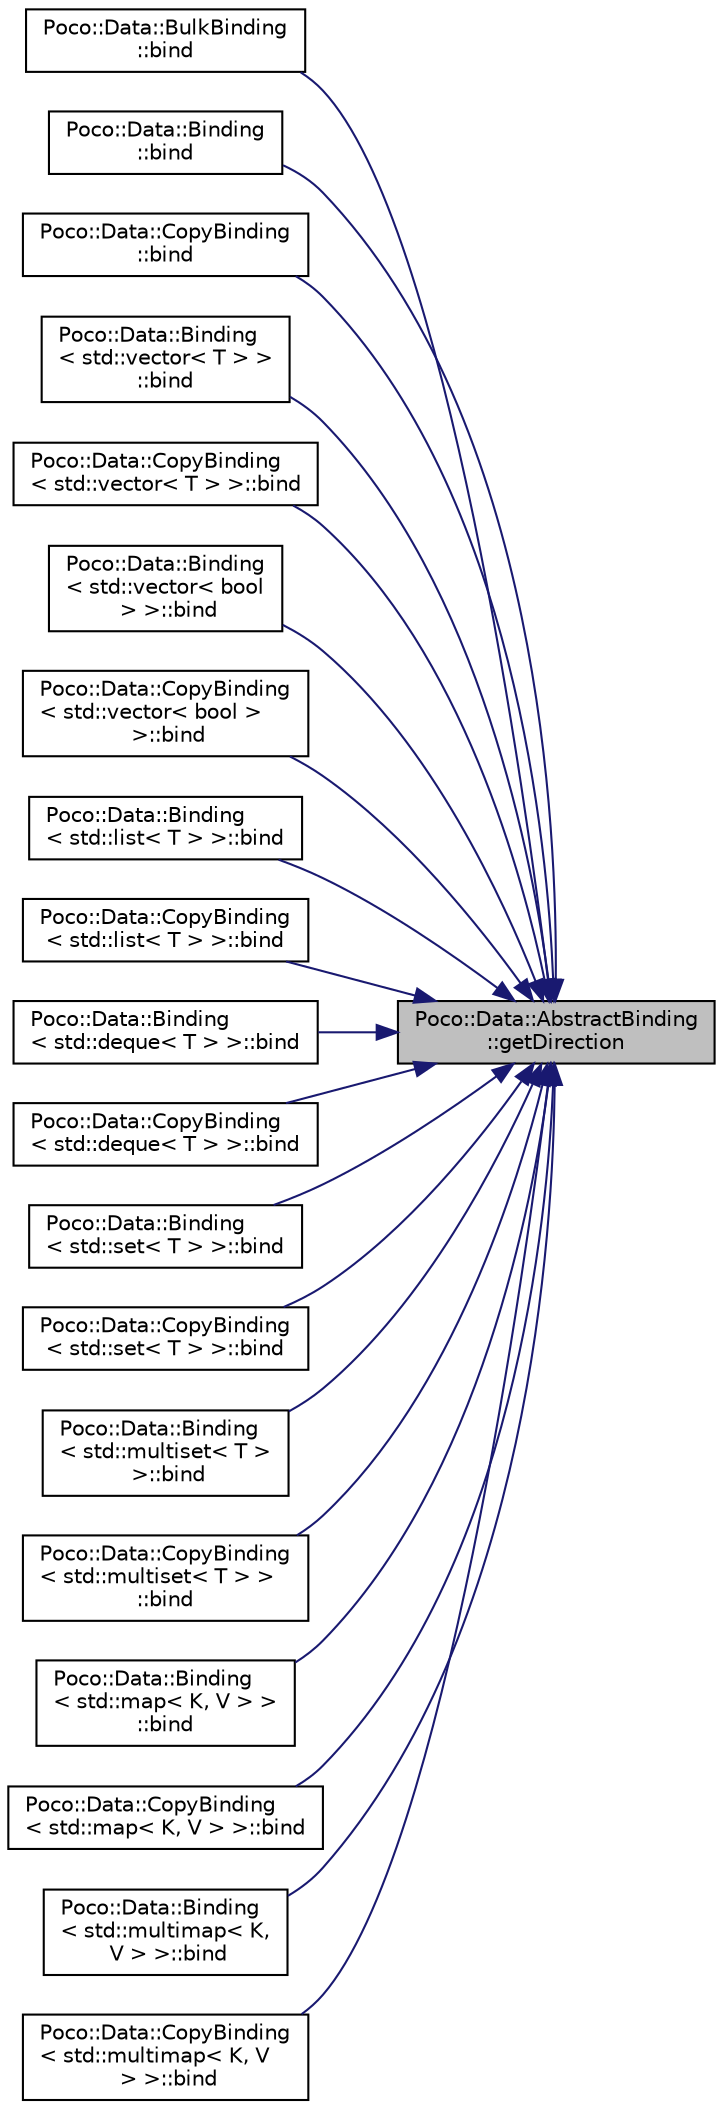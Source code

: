 digraph "Poco::Data::AbstractBinding::getDirection"
{
 // LATEX_PDF_SIZE
  edge [fontname="Helvetica",fontsize="10",labelfontname="Helvetica",labelfontsize="10"];
  node [fontname="Helvetica",fontsize="10",shape=record];
  rankdir="RL";
  Node1 [label="Poco::Data::AbstractBinding\l::getDirection",height=0.2,width=0.4,color="black", fillcolor="grey75", style="filled", fontcolor="black",tooltip="Allows a binding to be reused."];
  Node1 -> Node2 [dir="back",color="midnightblue",fontsize="10",style="solid"];
  Node2 [label="Poco::Data::BulkBinding\l::bind",height=0.2,width=0.4,color="black", fillcolor="white", style="filled",URL="$classPoco_1_1Data_1_1BulkBinding.html#a7b66e480db381c67bc95c5ffbd542822",tooltip="Returns true if we have enough data to bind."];
  Node1 -> Node3 [dir="back",color="midnightblue",fontsize="10",style="solid"];
  Node3 [label="Poco::Data::Binding\l::bind",height=0.2,width=0.4,color="black", fillcolor="white", style="filled",URL="$classPoco_1_1Data_1_1Binding.html#a7c2d57ffe5c89d0bf2df87bafea0ed6f",tooltip="Returns true if we have enough data to bind."];
  Node1 -> Node4 [dir="back",color="midnightblue",fontsize="10",style="solid"];
  Node4 [label="Poco::Data::CopyBinding\l::bind",height=0.2,width=0.4,color="black", fillcolor="white", style="filled",URL="$classPoco_1_1Data_1_1CopyBinding.html#a3e47255af9c305936fc4ab5943ac0ee2",tooltip="Returns true if we have enough data to bind."];
  Node1 -> Node5 [dir="back",color="midnightblue",fontsize="10",style="solid"];
  Node5 [label="Poco::Data::Binding\l\< std::vector\< T \> \>\l::bind",height=0.2,width=0.4,color="black", fillcolor="white", style="filled",URL="$classPoco_1_1Data_1_1Binding_3_01std_1_1vector_3_01T_01_4_01_4.html#afc735371aae77478c0c6ff23e899b8ba",tooltip="Returns true if we have enough data to bind."];
  Node1 -> Node6 [dir="back",color="midnightblue",fontsize="10",style="solid"];
  Node6 [label="Poco::Data::CopyBinding\l\< std::vector\< T \> \>::bind",height=0.2,width=0.4,color="black", fillcolor="white", style="filled",URL="$classPoco_1_1Data_1_1CopyBinding_3_01std_1_1vector_3_01T_01_4_01_4.html#add28429ae3f2d7ef9365ab348c154a95",tooltip="Returns true if we have enough data to bind."];
  Node1 -> Node7 [dir="back",color="midnightblue",fontsize="10",style="solid"];
  Node7 [label="Poco::Data::Binding\l\< std::vector\< bool\l \> \>::bind",height=0.2,width=0.4,color="black", fillcolor="white", style="filled",URL="$classPoco_1_1Data_1_1Binding_3_01std_1_1vector_3_01bool_01_4_01_4.html#af4a679d014ea40620e32b692d44588e6",tooltip="Returns true if we have enough data to bind."];
  Node1 -> Node8 [dir="back",color="midnightblue",fontsize="10",style="solid"];
  Node8 [label="Poco::Data::CopyBinding\l\< std::vector\< bool \>\l \>::bind",height=0.2,width=0.4,color="black", fillcolor="white", style="filled",URL="$classPoco_1_1Data_1_1CopyBinding_3_01std_1_1vector_3_01bool_01_4_01_4.html#aa2430798ff17c654ba00d16a6ad93139",tooltip="Returns true if we have enough data to bind."];
  Node1 -> Node9 [dir="back",color="midnightblue",fontsize="10",style="solid"];
  Node9 [label="Poco::Data::Binding\l\< std::list\< T \> \>::bind",height=0.2,width=0.4,color="black", fillcolor="white", style="filled",URL="$classPoco_1_1Data_1_1Binding_3_01std_1_1list_3_01T_01_4_01_4.html#af9eaf9924e4053842ee955f6d3409f20",tooltip="Returns true if we have enough data to bind."];
  Node1 -> Node10 [dir="back",color="midnightblue",fontsize="10",style="solid"];
  Node10 [label="Poco::Data::CopyBinding\l\< std::list\< T \> \>::bind",height=0.2,width=0.4,color="black", fillcolor="white", style="filled",URL="$classPoco_1_1Data_1_1CopyBinding_3_01std_1_1list_3_01T_01_4_01_4.html#aaf46083ec796aa55bb753c984dcd516e",tooltip="Returns true if we have enough data to bind."];
  Node1 -> Node11 [dir="back",color="midnightblue",fontsize="10",style="solid"];
  Node11 [label="Poco::Data::Binding\l\< std::deque\< T \> \>::bind",height=0.2,width=0.4,color="black", fillcolor="white", style="filled",URL="$classPoco_1_1Data_1_1Binding_3_01std_1_1deque_3_01T_01_4_01_4.html#a4894ca248c2ef71d98282a34aa1465ab",tooltip="Returns true if we have enough data to bind."];
  Node1 -> Node12 [dir="back",color="midnightblue",fontsize="10",style="solid"];
  Node12 [label="Poco::Data::CopyBinding\l\< std::deque\< T \> \>::bind",height=0.2,width=0.4,color="black", fillcolor="white", style="filled",URL="$classPoco_1_1Data_1_1CopyBinding_3_01std_1_1deque_3_01T_01_4_01_4.html#aa7449662dbac2e8041e1f9b8ee5a9f3d",tooltip="Returns true if we have enough data to bind."];
  Node1 -> Node13 [dir="back",color="midnightblue",fontsize="10",style="solid"];
  Node13 [label="Poco::Data::Binding\l\< std::set\< T \> \>::bind",height=0.2,width=0.4,color="black", fillcolor="white", style="filled",URL="$classPoco_1_1Data_1_1Binding_3_01std_1_1set_3_01T_01_4_01_4.html#a6fce3bf87c252eea0682a9f5a80fd85f",tooltip="Returns true if we have enough data to bind."];
  Node1 -> Node14 [dir="back",color="midnightblue",fontsize="10",style="solid"];
  Node14 [label="Poco::Data::CopyBinding\l\< std::set\< T \> \>::bind",height=0.2,width=0.4,color="black", fillcolor="white", style="filled",URL="$classPoco_1_1Data_1_1CopyBinding_3_01std_1_1set_3_01T_01_4_01_4.html#a79b5e0127bed85c371a215f938c50ef8",tooltip="Returns true if we have enough data to bind."];
  Node1 -> Node15 [dir="back",color="midnightblue",fontsize="10",style="solid"];
  Node15 [label="Poco::Data::Binding\l\< std::multiset\< T \>\l \>::bind",height=0.2,width=0.4,color="black", fillcolor="white", style="filled",URL="$classPoco_1_1Data_1_1Binding_3_01std_1_1multiset_3_01T_01_4_01_4.html#ad2f61f7564b1a3939558610df7d237b5",tooltip="Returns true if we have enough data to bind."];
  Node1 -> Node16 [dir="back",color="midnightblue",fontsize="10",style="solid"];
  Node16 [label="Poco::Data::CopyBinding\l\< std::multiset\< T \> \>\l::bind",height=0.2,width=0.4,color="black", fillcolor="white", style="filled",URL="$classPoco_1_1Data_1_1CopyBinding_3_01std_1_1multiset_3_01T_01_4_01_4.html#a48269597b0c4401e72b986135c9be97d",tooltip="Returns true if we have enough data to bind."];
  Node1 -> Node17 [dir="back",color="midnightblue",fontsize="10",style="solid"];
  Node17 [label="Poco::Data::Binding\l\< std::map\< K, V \> \>\l::bind",height=0.2,width=0.4,color="black", fillcolor="white", style="filled",URL="$classPoco_1_1Data_1_1Binding_3_01std_1_1map_3_01K_00_01V_01_4_01_4.html#a0b622fcf9f09ae4d294eb2ab24d1037f",tooltip="Returns true if we have enough data to bind."];
  Node1 -> Node18 [dir="back",color="midnightblue",fontsize="10",style="solid"];
  Node18 [label="Poco::Data::CopyBinding\l\< std::map\< K, V \> \>::bind",height=0.2,width=0.4,color="black", fillcolor="white", style="filled",URL="$classPoco_1_1Data_1_1CopyBinding_3_01std_1_1map_3_01K_00_01V_01_4_01_4.html#a3edf9481120b0b1f85d9d459eac6546a",tooltip="Returns true if we have enough data to bind."];
  Node1 -> Node19 [dir="back",color="midnightblue",fontsize="10",style="solid"];
  Node19 [label="Poco::Data::Binding\l\< std::multimap\< K,\l V \> \>::bind",height=0.2,width=0.4,color="black", fillcolor="white", style="filled",URL="$classPoco_1_1Data_1_1Binding_3_01std_1_1multimap_3_01K_00_01V_01_4_01_4.html#a7fc5ebce53e1f28a29477edf6e57d15b",tooltip="Returns true if we have enough data to bind."];
  Node1 -> Node20 [dir="back",color="midnightblue",fontsize="10",style="solid"];
  Node20 [label="Poco::Data::CopyBinding\l\< std::multimap\< K, V\l \> \>::bind",height=0.2,width=0.4,color="black", fillcolor="white", style="filled",URL="$classPoco_1_1Data_1_1CopyBinding_3_01std_1_1multimap_3_01K_00_01V_01_4_01_4.html#abb530d03071b26fe663ae266b4bcc9e8",tooltip="Returns true if we have enough data to bind."];
}
